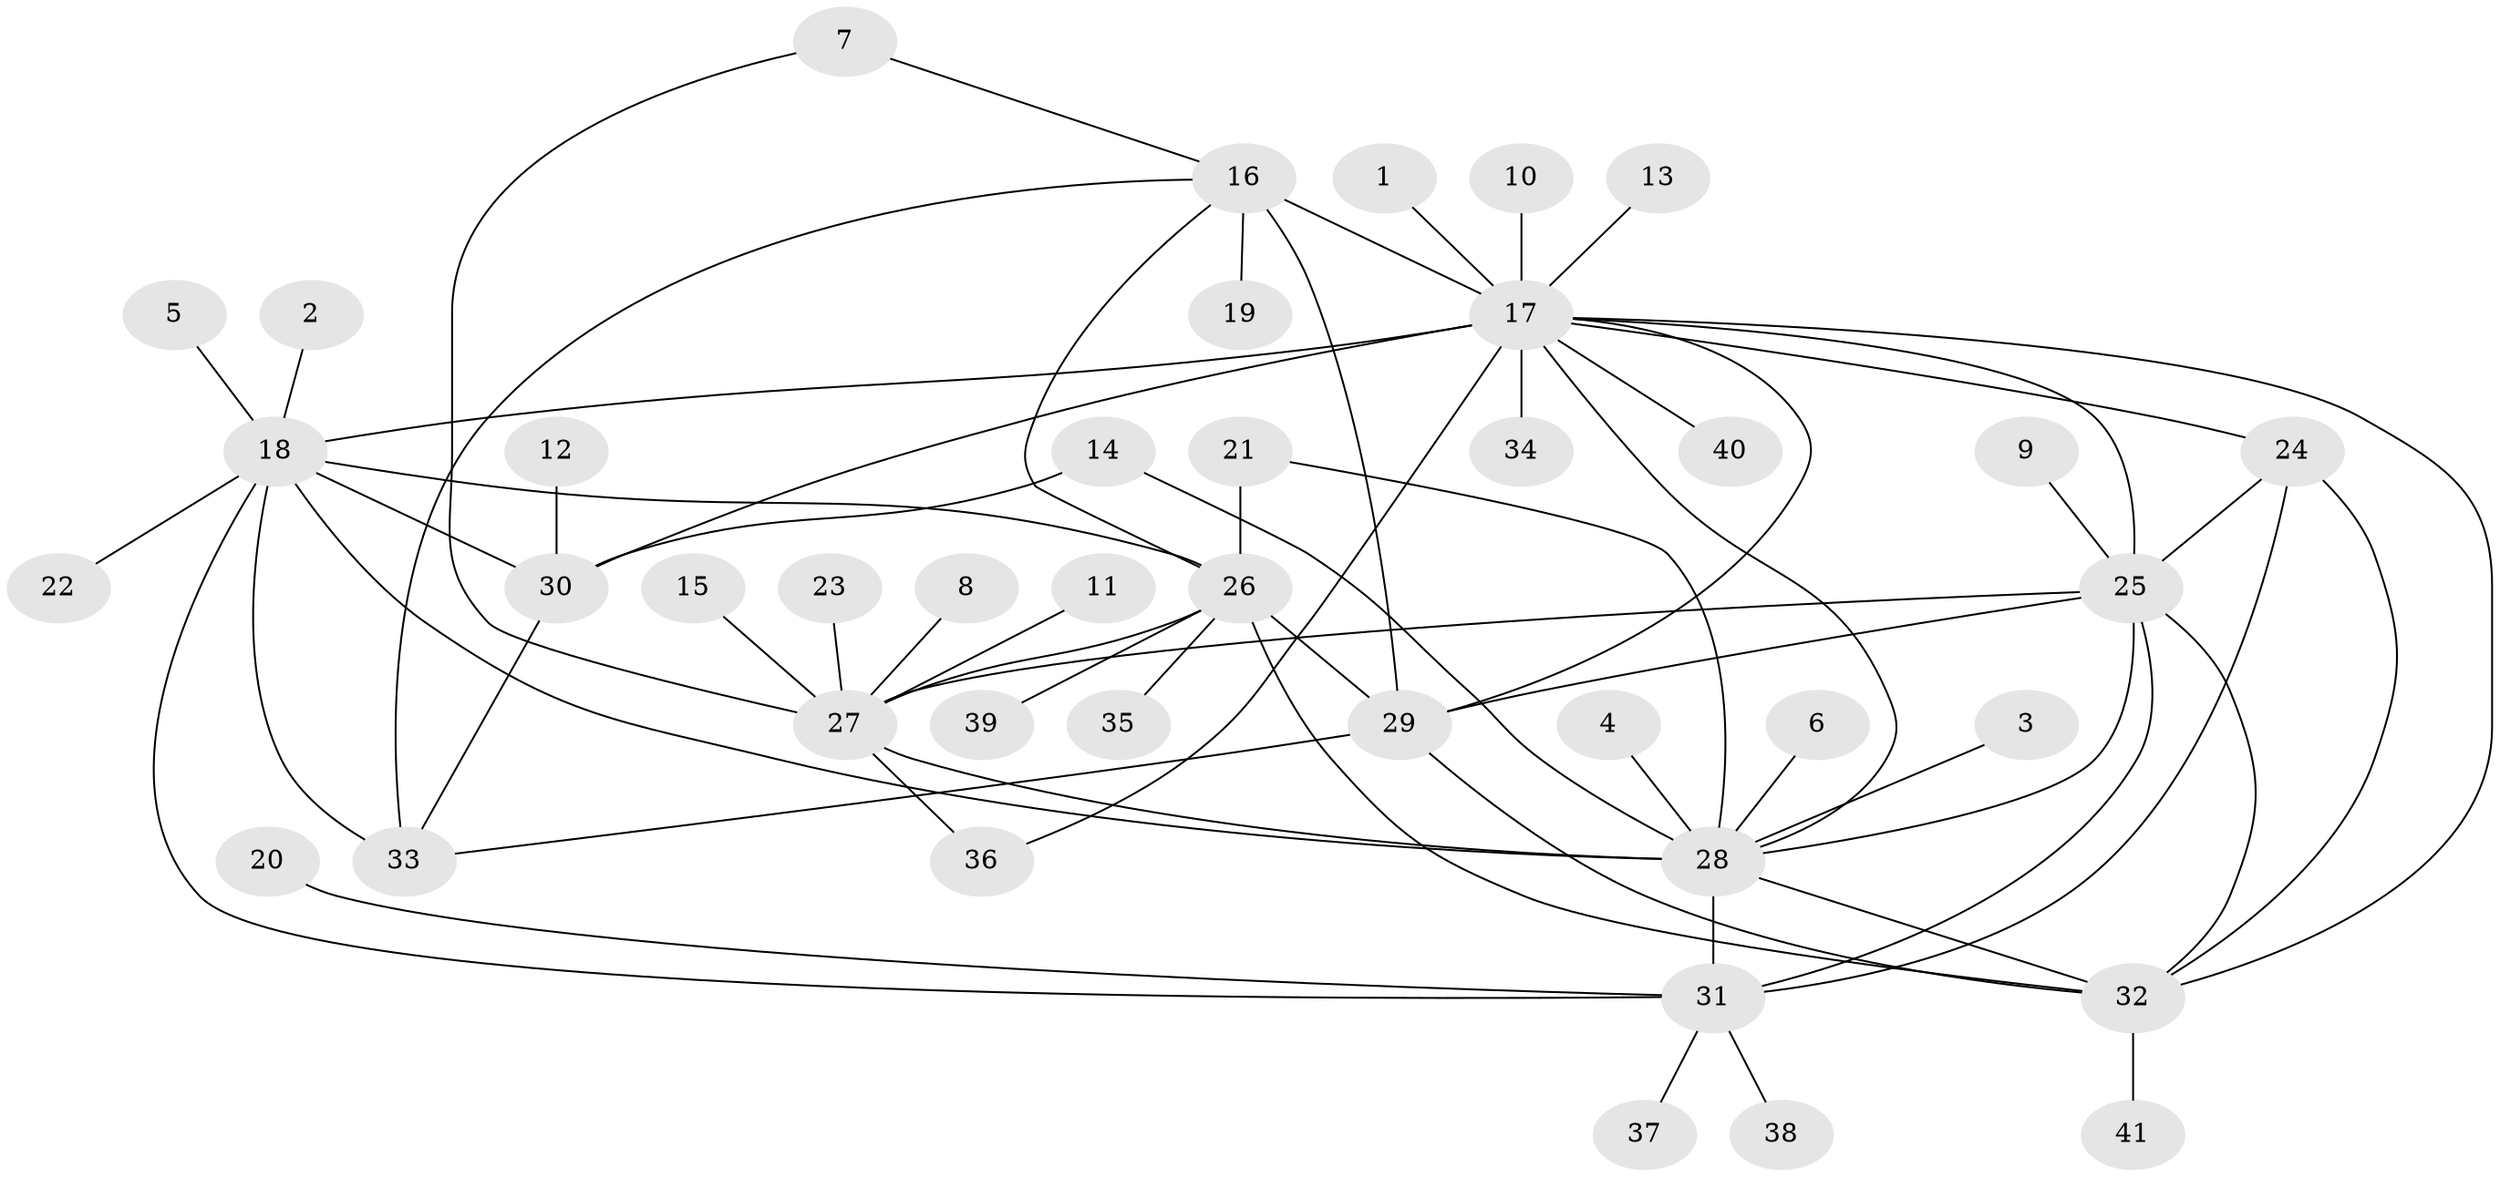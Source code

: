 // original degree distribution, {1: 0.5061728395061729, 24: 0.012345679012345678, 12: 0.024691358024691357, 8: 0.024691358024691357, 4: 0.06172839506172839, 9: 0.012345679012345678, 6: 0.07407407407407407, 2: 0.13580246913580246, 5: 0.037037037037037035, 3: 0.08641975308641975, 7: 0.024691358024691357}
// Generated by graph-tools (version 1.1) at 2025/49/03/09/25 03:49:57]
// undirected, 41 vertices, 65 edges
graph export_dot {
graph [start="1"]
  node [color=gray90,style=filled];
  1;
  2;
  3;
  4;
  5;
  6;
  7;
  8;
  9;
  10;
  11;
  12;
  13;
  14;
  15;
  16;
  17;
  18;
  19;
  20;
  21;
  22;
  23;
  24;
  25;
  26;
  27;
  28;
  29;
  30;
  31;
  32;
  33;
  34;
  35;
  36;
  37;
  38;
  39;
  40;
  41;
  1 -- 17 [weight=1.0];
  2 -- 18 [weight=1.0];
  3 -- 28 [weight=1.0];
  4 -- 28 [weight=1.0];
  5 -- 18 [weight=1.0];
  6 -- 28 [weight=1.0];
  7 -- 16 [weight=1.0];
  7 -- 27 [weight=1.0];
  8 -- 27 [weight=1.0];
  9 -- 25 [weight=1.0];
  10 -- 17 [weight=1.0];
  11 -- 27 [weight=1.0];
  12 -- 30 [weight=1.0];
  13 -- 17 [weight=1.0];
  14 -- 28 [weight=1.0];
  14 -- 30 [weight=1.0];
  15 -- 27 [weight=1.0];
  16 -- 17 [weight=3.0];
  16 -- 19 [weight=1.0];
  16 -- 26 [weight=1.0];
  16 -- 29 [weight=1.0];
  16 -- 33 [weight=1.0];
  17 -- 18 [weight=2.0];
  17 -- 24 [weight=1.0];
  17 -- 25 [weight=1.0];
  17 -- 28 [weight=1.0];
  17 -- 29 [weight=2.0];
  17 -- 30 [weight=1.0];
  17 -- 32 [weight=1.0];
  17 -- 34 [weight=1.0];
  17 -- 36 [weight=1.0];
  17 -- 40 [weight=1.0];
  18 -- 22 [weight=1.0];
  18 -- 26 [weight=3.0];
  18 -- 28 [weight=1.0];
  18 -- 30 [weight=1.0];
  18 -- 31 [weight=1.0];
  18 -- 33 [weight=1.0];
  20 -- 31 [weight=1.0];
  21 -- 26 [weight=1.0];
  21 -- 28 [weight=1.0];
  23 -- 27 [weight=1.0];
  24 -- 25 [weight=1.0];
  24 -- 31 [weight=1.0];
  24 -- 32 [weight=1.0];
  25 -- 27 [weight=1.0];
  25 -- 28 [weight=1.0];
  25 -- 29 [weight=1.0];
  25 -- 31 [weight=1.0];
  25 -- 32 [weight=1.0];
  26 -- 27 [weight=1.0];
  26 -- 29 [weight=1.0];
  26 -- 32 [weight=1.0];
  26 -- 35 [weight=1.0];
  26 -- 39 [weight=1.0];
  27 -- 28 [weight=2.0];
  27 -- 36 [weight=1.0];
  28 -- 31 [weight=1.0];
  28 -- 32 [weight=1.0];
  29 -- 32 [weight=1.0];
  29 -- 33 [weight=1.0];
  30 -- 33 [weight=1.0];
  31 -- 37 [weight=1.0];
  31 -- 38 [weight=1.0];
  32 -- 41 [weight=1.0];
}

